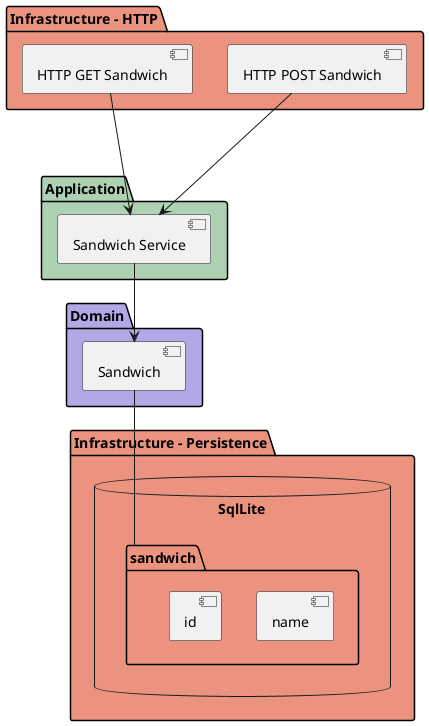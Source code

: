 @startuml
'https://plantuml.com/component-diagram

package "Infrastructure - HTTP" #EB937F {
   [HTTP GET Sandwich] as http_get_sandwich
   [HTTP POST Sandwich] as http_post_sandwich
}

package "Application" #ADD1B2 {
    http_get_sandwich ---> [Sandwich Service]
    http_post_sandwich --> [Sandwich Service]
}

package "Domain" #B4A7E5 {
    [Sandwich]

    [Sandwich Service] --> [Sandwich]

}

package "Infrastructure - Persistence" #EB937F {
     database "SqlLite" {
          folder "sandwich" {
            [name]
             [id]
          }
}

[Sandwich] -- [sandwich]

@enduml